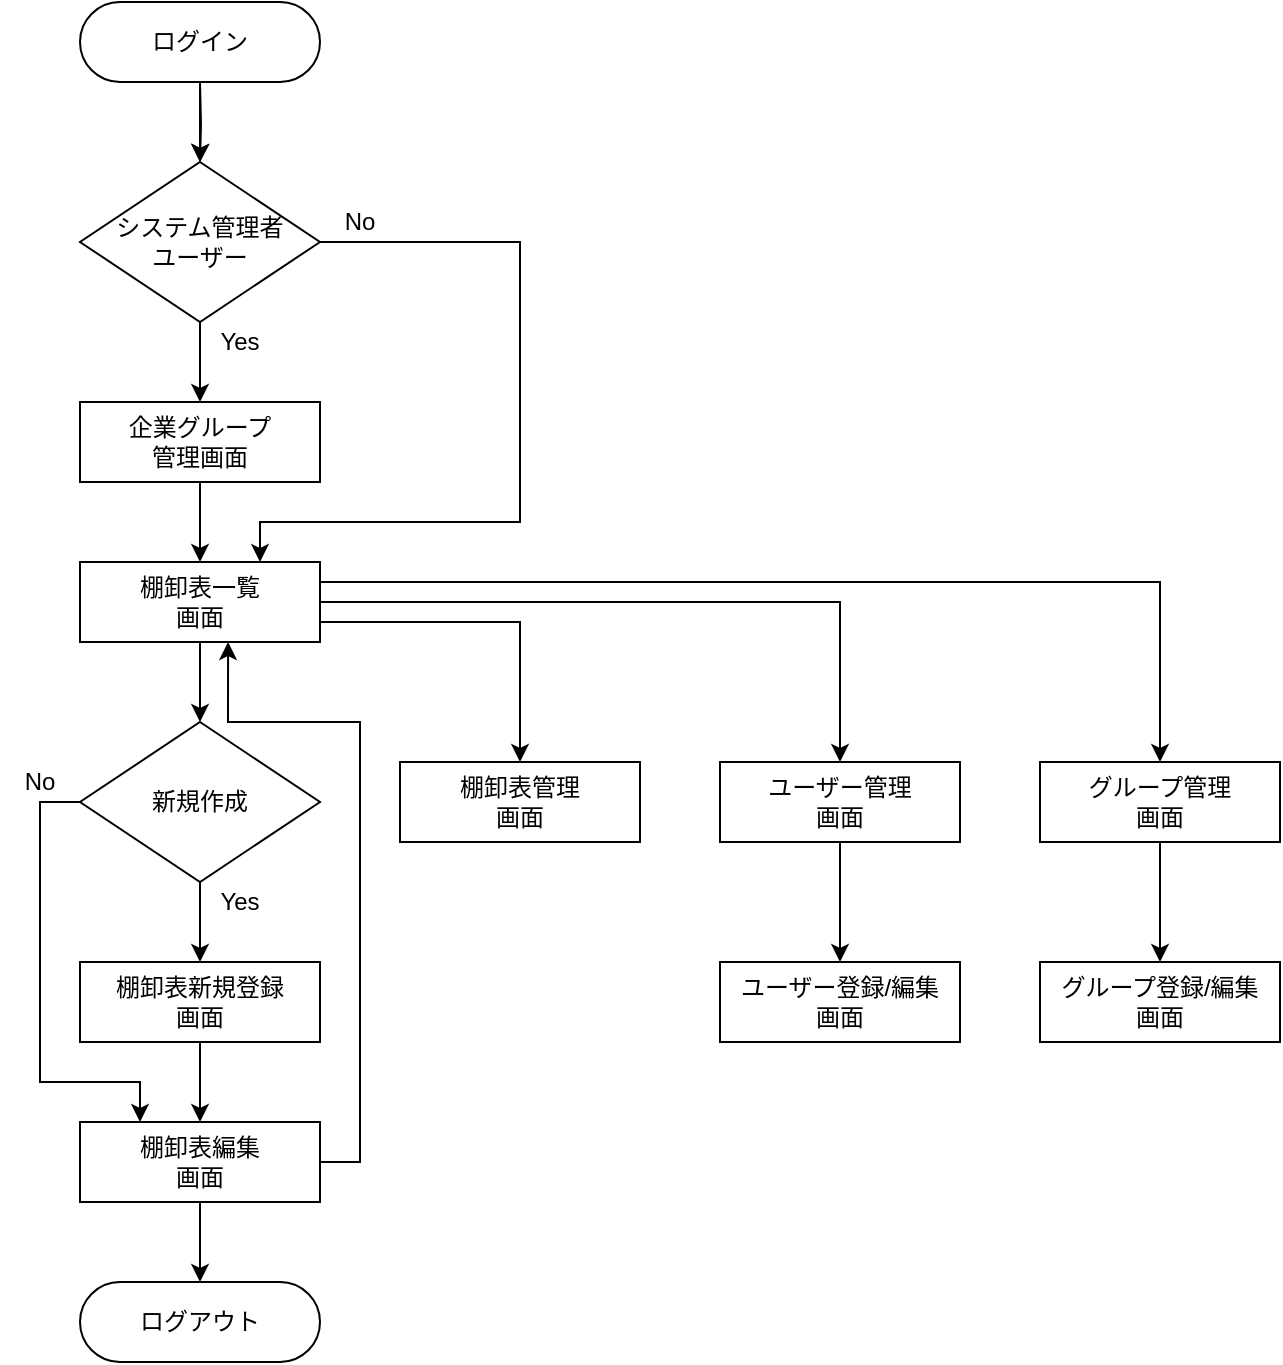 <mxfile version="12.6.7" type="github">
  <diagram id="VrKD0ewOHlVVfgMDHuje" name="ページ1">
    <mxGraphModel dx="1008" dy="455" grid="1" gridSize="10" guides="1" tooltips="1" connect="1" arrows="1" fold="1" page="1" pageScale="1" pageWidth="827" pageHeight="1169" math="0" shadow="0">
      <root>
        <mxCell id="0"/>
        <mxCell id="1" parent="0"/>
        <mxCell id="JIiG9f2djd5JSEeI8ZKf-5" value="" style="edgeStyle=orthogonalEdgeStyle;rounded=0;orthogonalLoop=1;jettySize=auto;html=1;entryX=0.5;entryY=0;entryDx=0;entryDy=0;" parent="1" target="JIiG9f2djd5JSEeI8ZKf-20" edge="1">
          <mxGeometry relative="1" as="geometry">
            <mxPoint x="140" y="80" as="sourcePoint"/>
            <mxPoint x="140" y="140" as="targetPoint"/>
          </mxGeometry>
        </mxCell>
        <mxCell id="JIiG9f2djd5JSEeI8ZKf-17" style="edgeStyle=none;rounded=0;orthogonalLoop=1;jettySize=auto;html=1;entryX=0.75;entryY=0;entryDx=0;entryDy=0;exitX=1;exitY=0.5;exitDx=0;exitDy=0;" parent="1" source="JIiG9f2djd5JSEeI8ZKf-20" target="JIiG9f2djd5JSEeI8ZKf-3" edge="1">
          <mxGeometry relative="1" as="geometry">
            <mxPoint x="360" y="230" as="targetPoint"/>
            <mxPoint x="190" y="270" as="sourcePoint"/>
            <Array as="points">
              <mxPoint x="300" y="160"/>
              <mxPoint x="300" y="300"/>
              <mxPoint x="170" y="300"/>
            </Array>
          </mxGeometry>
        </mxCell>
        <mxCell id="JIiG9f2djd5JSEeI8ZKf-8" style="edgeStyle=none;rounded=0;orthogonalLoop=1;jettySize=auto;html=1;entryX=0.5;entryY=0;entryDx=0;entryDy=0;" parent="1" source="JIiG9f2djd5JSEeI8ZKf-2" target="JIiG9f2djd5JSEeI8ZKf-3" edge="1">
          <mxGeometry relative="1" as="geometry">
            <Array as="points"/>
          </mxGeometry>
        </mxCell>
        <mxCell id="JIiG9f2djd5JSEeI8ZKf-2" value="企業グループ&lt;br&gt;管理画面" style="rounded=0;whiteSpace=wrap;html=1;" parent="1" vertex="1">
          <mxGeometry x="80" y="240" width="120" height="40" as="geometry"/>
        </mxCell>
        <mxCell id="JIiG9f2djd5JSEeI8ZKf-10" style="edgeStyle=none;rounded=0;orthogonalLoop=1;jettySize=auto;html=1;entryX=0.5;entryY=0;entryDx=0;entryDy=0;exitX=1;exitY=0.75;exitDx=0;exitDy=0;" parent="1" source="JIiG9f2djd5JSEeI8ZKf-3" target="JIiG9f2djd5JSEeI8ZKf-4" edge="1">
          <mxGeometry relative="1" as="geometry">
            <Array as="points">
              <mxPoint x="270" y="350"/>
              <mxPoint x="300" y="350"/>
            </Array>
          </mxGeometry>
        </mxCell>
        <mxCell id="JIiG9f2djd5JSEeI8ZKf-13" style="edgeStyle=none;rounded=0;orthogonalLoop=1;jettySize=auto;html=1;exitX=0.5;exitY=1;exitDx=0;exitDy=0;" parent="1" source="JIiG9f2djd5JSEeI8ZKf-3" target="JIiG9f2djd5JSEeI8ZKf-38" edge="1">
          <mxGeometry relative="1" as="geometry">
            <mxPoint x="100" y="370" as="sourcePoint"/>
            <mxPoint x="100" y="400" as="targetPoint"/>
            <Array as="points"/>
          </mxGeometry>
        </mxCell>
        <mxCell id="JIiG9f2djd5JSEeI8ZKf-37" style="edgeStyle=none;rounded=0;orthogonalLoop=1;jettySize=auto;html=1;entryX=0.5;entryY=0;entryDx=0;entryDy=0;exitX=1;exitY=0.5;exitDx=0;exitDy=0;" parent="1" source="JIiG9f2djd5JSEeI8ZKf-3" target="JIiG9f2djd5JSEeI8ZKf-35" edge="1">
          <mxGeometry relative="1" as="geometry">
            <mxPoint x="200" y="330" as="sourcePoint"/>
            <Array as="points">
              <mxPoint x="330" y="340"/>
              <mxPoint x="460" y="340"/>
            </Array>
          </mxGeometry>
        </mxCell>
        <mxCell id="5xNr5Emgi43Tvl490eg--7" style="edgeStyle=orthogonalEdgeStyle;rounded=0;orthogonalLoop=1;jettySize=auto;html=1;entryX=0.5;entryY=0;entryDx=0;entryDy=0;exitX=1;exitY=0.25;exitDx=0;exitDy=0;" parent="1" source="JIiG9f2djd5JSEeI8ZKf-3" target="5xNr5Emgi43Tvl490eg--1" edge="1">
          <mxGeometry relative="1" as="geometry"/>
        </mxCell>
        <mxCell id="JIiG9f2djd5JSEeI8ZKf-3" value="棚卸表一覧&lt;br&gt;画面" style="rounded=0;whiteSpace=wrap;html=1;" parent="1" vertex="1">
          <mxGeometry x="80" y="320" width="120" height="40" as="geometry"/>
        </mxCell>
        <mxCell id="JIiG9f2djd5JSEeI8ZKf-4" value="棚卸表管理&lt;br&gt;画面" style="rounded=0;whiteSpace=wrap;html=1;" parent="1" vertex="1">
          <mxGeometry x="240" y="420" width="120" height="40" as="geometry"/>
        </mxCell>
        <mxCell id="JIiG9f2djd5JSEeI8ZKf-16" style="edgeStyle=none;rounded=0;orthogonalLoop=1;jettySize=auto;html=1;entryX=0.25;entryY=0;entryDx=0;entryDy=0;exitX=0;exitY=0.5;exitDx=0;exitDy=0;" parent="1" source="JIiG9f2djd5JSEeI8ZKf-38" target="JIiG9f2djd5JSEeI8ZKf-15" edge="1">
          <mxGeometry relative="1" as="geometry">
            <mxPoint x="-40" y="520" as="targetPoint"/>
            <mxPoint x="140" y="400" as="sourcePoint"/>
            <Array as="points">
              <mxPoint x="60" y="440"/>
              <mxPoint x="60" y="580"/>
              <mxPoint x="110" y="580"/>
            </Array>
          </mxGeometry>
        </mxCell>
        <mxCell id="JIiG9f2djd5JSEeI8ZKf-19" style="edgeStyle=none;rounded=0;orthogonalLoop=1;jettySize=auto;html=1;" parent="1" source="JIiG9f2djd5JSEeI8ZKf-12" target="JIiG9f2djd5JSEeI8ZKf-15" edge="1">
          <mxGeometry relative="1" as="geometry"/>
        </mxCell>
        <mxCell id="JIiG9f2djd5JSEeI8ZKf-12" value="棚卸表新規登録&lt;br&gt;画面" style="rounded=0;whiteSpace=wrap;html=1;" parent="1" vertex="1">
          <mxGeometry x="80" y="520" width="120" height="40" as="geometry"/>
        </mxCell>
        <mxCell id="JIiG9f2djd5JSEeI8ZKf-43" style="edgeStyle=none;rounded=0;orthogonalLoop=1;jettySize=auto;html=1;entryX=0.617;entryY=1;entryDx=0;entryDy=0;entryPerimeter=0;" parent="1" source="JIiG9f2djd5JSEeI8ZKf-15" target="JIiG9f2djd5JSEeI8ZKf-3" edge="1">
          <mxGeometry relative="1" as="geometry">
            <Array as="points">
              <mxPoint x="220" y="620"/>
              <mxPoint x="220" y="400"/>
              <mxPoint x="154" y="400"/>
            </Array>
          </mxGeometry>
        </mxCell>
        <mxCell id="JIiG9f2djd5JSEeI8ZKf-45" style="edgeStyle=none;rounded=0;orthogonalLoop=1;jettySize=auto;html=1;" parent="1" source="JIiG9f2djd5JSEeI8ZKf-15" target="JIiG9f2djd5JSEeI8ZKf-44" edge="1">
          <mxGeometry relative="1" as="geometry"/>
        </mxCell>
        <mxCell id="JIiG9f2djd5JSEeI8ZKf-15" value="棚卸表編集&lt;br&gt;画面" style="rounded=0;whiteSpace=wrap;html=1;" parent="1" vertex="1">
          <mxGeometry x="80" y="600" width="120" height="40" as="geometry"/>
        </mxCell>
        <mxCell id="JIiG9f2djd5JSEeI8ZKf-22" style="edgeStyle=none;rounded=0;orthogonalLoop=1;jettySize=auto;html=1;" parent="1" source="JIiG9f2djd5JSEeI8ZKf-20" target="JIiG9f2djd5JSEeI8ZKf-2" edge="1">
          <mxGeometry relative="1" as="geometry"/>
        </mxCell>
        <mxCell id="JIiG9f2djd5JSEeI8ZKf-20" value="システム管理者&lt;br&gt;ユーザー" style="rhombus;whiteSpace=wrap;html=1;" parent="1" vertex="1">
          <mxGeometry x="80" y="120" width="120" height="80" as="geometry"/>
        </mxCell>
        <mxCell id="JIiG9f2djd5JSEeI8ZKf-26" value="" style="edgeStyle=none;rounded=0;orthogonalLoop=1;jettySize=auto;html=1;" parent="1" source="JIiG9f2djd5JSEeI8ZKf-23" target="JIiG9f2djd5JSEeI8ZKf-20" edge="1">
          <mxGeometry relative="1" as="geometry"/>
        </mxCell>
        <mxCell id="JIiG9f2djd5JSEeI8ZKf-23" value="ログイン" style="rounded=1;whiteSpace=wrap;html=1;arcSize=50;" parent="1" vertex="1">
          <mxGeometry x="80" y="40" width="120" height="40" as="geometry"/>
        </mxCell>
        <mxCell id="JIiG9f2djd5JSEeI8ZKf-27" value="No" style="text;html=1;strokeColor=none;fillColor=none;align=center;verticalAlign=middle;whiteSpace=wrap;rounded=0;" parent="1" vertex="1">
          <mxGeometry x="200" y="140" width="40" height="20" as="geometry"/>
        </mxCell>
        <mxCell id="JIiG9f2djd5JSEeI8ZKf-29" value="Yes" style="text;html=1;strokeColor=none;fillColor=none;align=center;verticalAlign=middle;whiteSpace=wrap;rounded=0;" parent="1" vertex="1">
          <mxGeometry x="140" y="200" width="40" height="20" as="geometry"/>
        </mxCell>
        <mxCell id="5xNr5Emgi43Tvl490eg--5" style="edgeStyle=orthogonalEdgeStyle;rounded=0;orthogonalLoop=1;jettySize=auto;html=1;" parent="1" source="JIiG9f2djd5JSEeI8ZKf-35" target="5xNr5Emgi43Tvl490eg--3" edge="1">
          <mxGeometry relative="1" as="geometry"/>
        </mxCell>
        <mxCell id="JIiG9f2djd5JSEeI8ZKf-35" value="ユーザー管理&lt;br&gt;画面" style="rounded=0;whiteSpace=wrap;html=1;" parent="1" vertex="1">
          <mxGeometry x="400" y="420" width="120" height="40" as="geometry"/>
        </mxCell>
        <mxCell id="JIiG9f2djd5JSEeI8ZKf-40" style="edgeStyle=none;rounded=0;orthogonalLoop=1;jettySize=auto;html=1;entryX=0.5;entryY=0;entryDx=0;entryDy=0;exitX=0.5;exitY=1;exitDx=0;exitDy=0;" parent="1" source="JIiG9f2djd5JSEeI8ZKf-38" target="JIiG9f2djd5JSEeI8ZKf-12" edge="1">
          <mxGeometry relative="1" as="geometry">
            <mxPoint x="140" y="500" as="sourcePoint"/>
          </mxGeometry>
        </mxCell>
        <mxCell id="JIiG9f2djd5JSEeI8ZKf-38" value="新規作成" style="rhombus;whiteSpace=wrap;html=1;" parent="1" vertex="1">
          <mxGeometry x="80" y="400" width="120" height="80" as="geometry"/>
        </mxCell>
        <mxCell id="JIiG9f2djd5JSEeI8ZKf-39" style="edgeStyle=none;rounded=0;orthogonalLoop=1;jettySize=auto;html=1;entryX=0.5;entryY=0;entryDx=0;entryDy=0;" parent="1" source="JIiG9f2djd5JSEeI8ZKf-38" target="JIiG9f2djd5JSEeI8ZKf-38" edge="1">
          <mxGeometry relative="1" as="geometry"/>
        </mxCell>
        <mxCell id="JIiG9f2djd5JSEeI8ZKf-41" value="No" style="text;html=1;strokeColor=none;fillColor=none;align=center;verticalAlign=middle;whiteSpace=wrap;rounded=0;" parent="1" vertex="1">
          <mxGeometry x="40" y="420" width="40" height="20" as="geometry"/>
        </mxCell>
        <mxCell id="JIiG9f2djd5JSEeI8ZKf-42" value="Yes" style="text;html=1;strokeColor=none;fillColor=none;align=center;verticalAlign=middle;whiteSpace=wrap;rounded=0;" parent="1" vertex="1">
          <mxGeometry x="140" y="480" width="40" height="20" as="geometry"/>
        </mxCell>
        <mxCell id="JIiG9f2djd5JSEeI8ZKf-44" value="ログアウト" style="rounded=1;whiteSpace=wrap;html=1;arcSize=50;" parent="1" vertex="1">
          <mxGeometry x="80" y="680" width="120" height="40" as="geometry"/>
        </mxCell>
        <mxCell id="AHP80_Op1Ef27McSkYFA-1" style="edgeStyle=orthogonalEdgeStyle;rounded=0;orthogonalLoop=1;jettySize=auto;html=1;" edge="1" parent="1" source="5xNr5Emgi43Tvl490eg--1" target="5xNr5Emgi43Tvl490eg--6">
          <mxGeometry relative="1" as="geometry"/>
        </mxCell>
        <mxCell id="5xNr5Emgi43Tvl490eg--1" value="グループ管理&lt;br&gt;画面" style="rounded=0;whiteSpace=wrap;html=1;" parent="1" vertex="1">
          <mxGeometry x="560" y="420" width="120" height="40" as="geometry"/>
        </mxCell>
        <mxCell id="5xNr5Emgi43Tvl490eg--3" value="ユーザー登録/編集&lt;br&gt;画面" style="rounded=0;whiteSpace=wrap;html=1;" parent="1" vertex="1">
          <mxGeometry x="400" y="520" width="120" height="40" as="geometry"/>
        </mxCell>
        <mxCell id="5xNr5Emgi43Tvl490eg--6" value="グループ登録/編集&lt;br&gt;画面" style="rounded=0;whiteSpace=wrap;html=1;" parent="1" vertex="1">
          <mxGeometry x="560" y="520" width="120" height="40" as="geometry"/>
        </mxCell>
      </root>
    </mxGraphModel>
  </diagram>
</mxfile>
